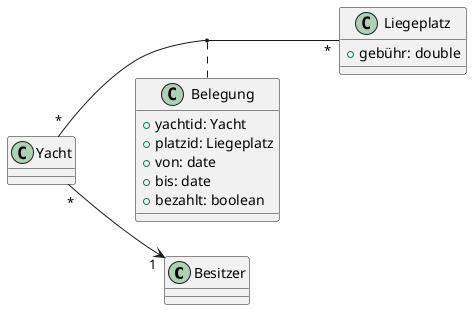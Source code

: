 @startuml
skinparam backgroundColor transparent
skinparam shadowing false

left to right direction

class Besitzer

class Yacht

class Liegeplatz {
       +gebühr: double
}

class Belegung {
    +yachtid: Yacht
    +platzid: Liegeplatz
    +von: date
    +bis: date
    +bezahlt: boolean
}

Yacht "*" --> "1" Besitzer
Yacht "*" -- "*" Liegeplatz
(Yacht, Liegeplatz) .. Belegung
@enduml
